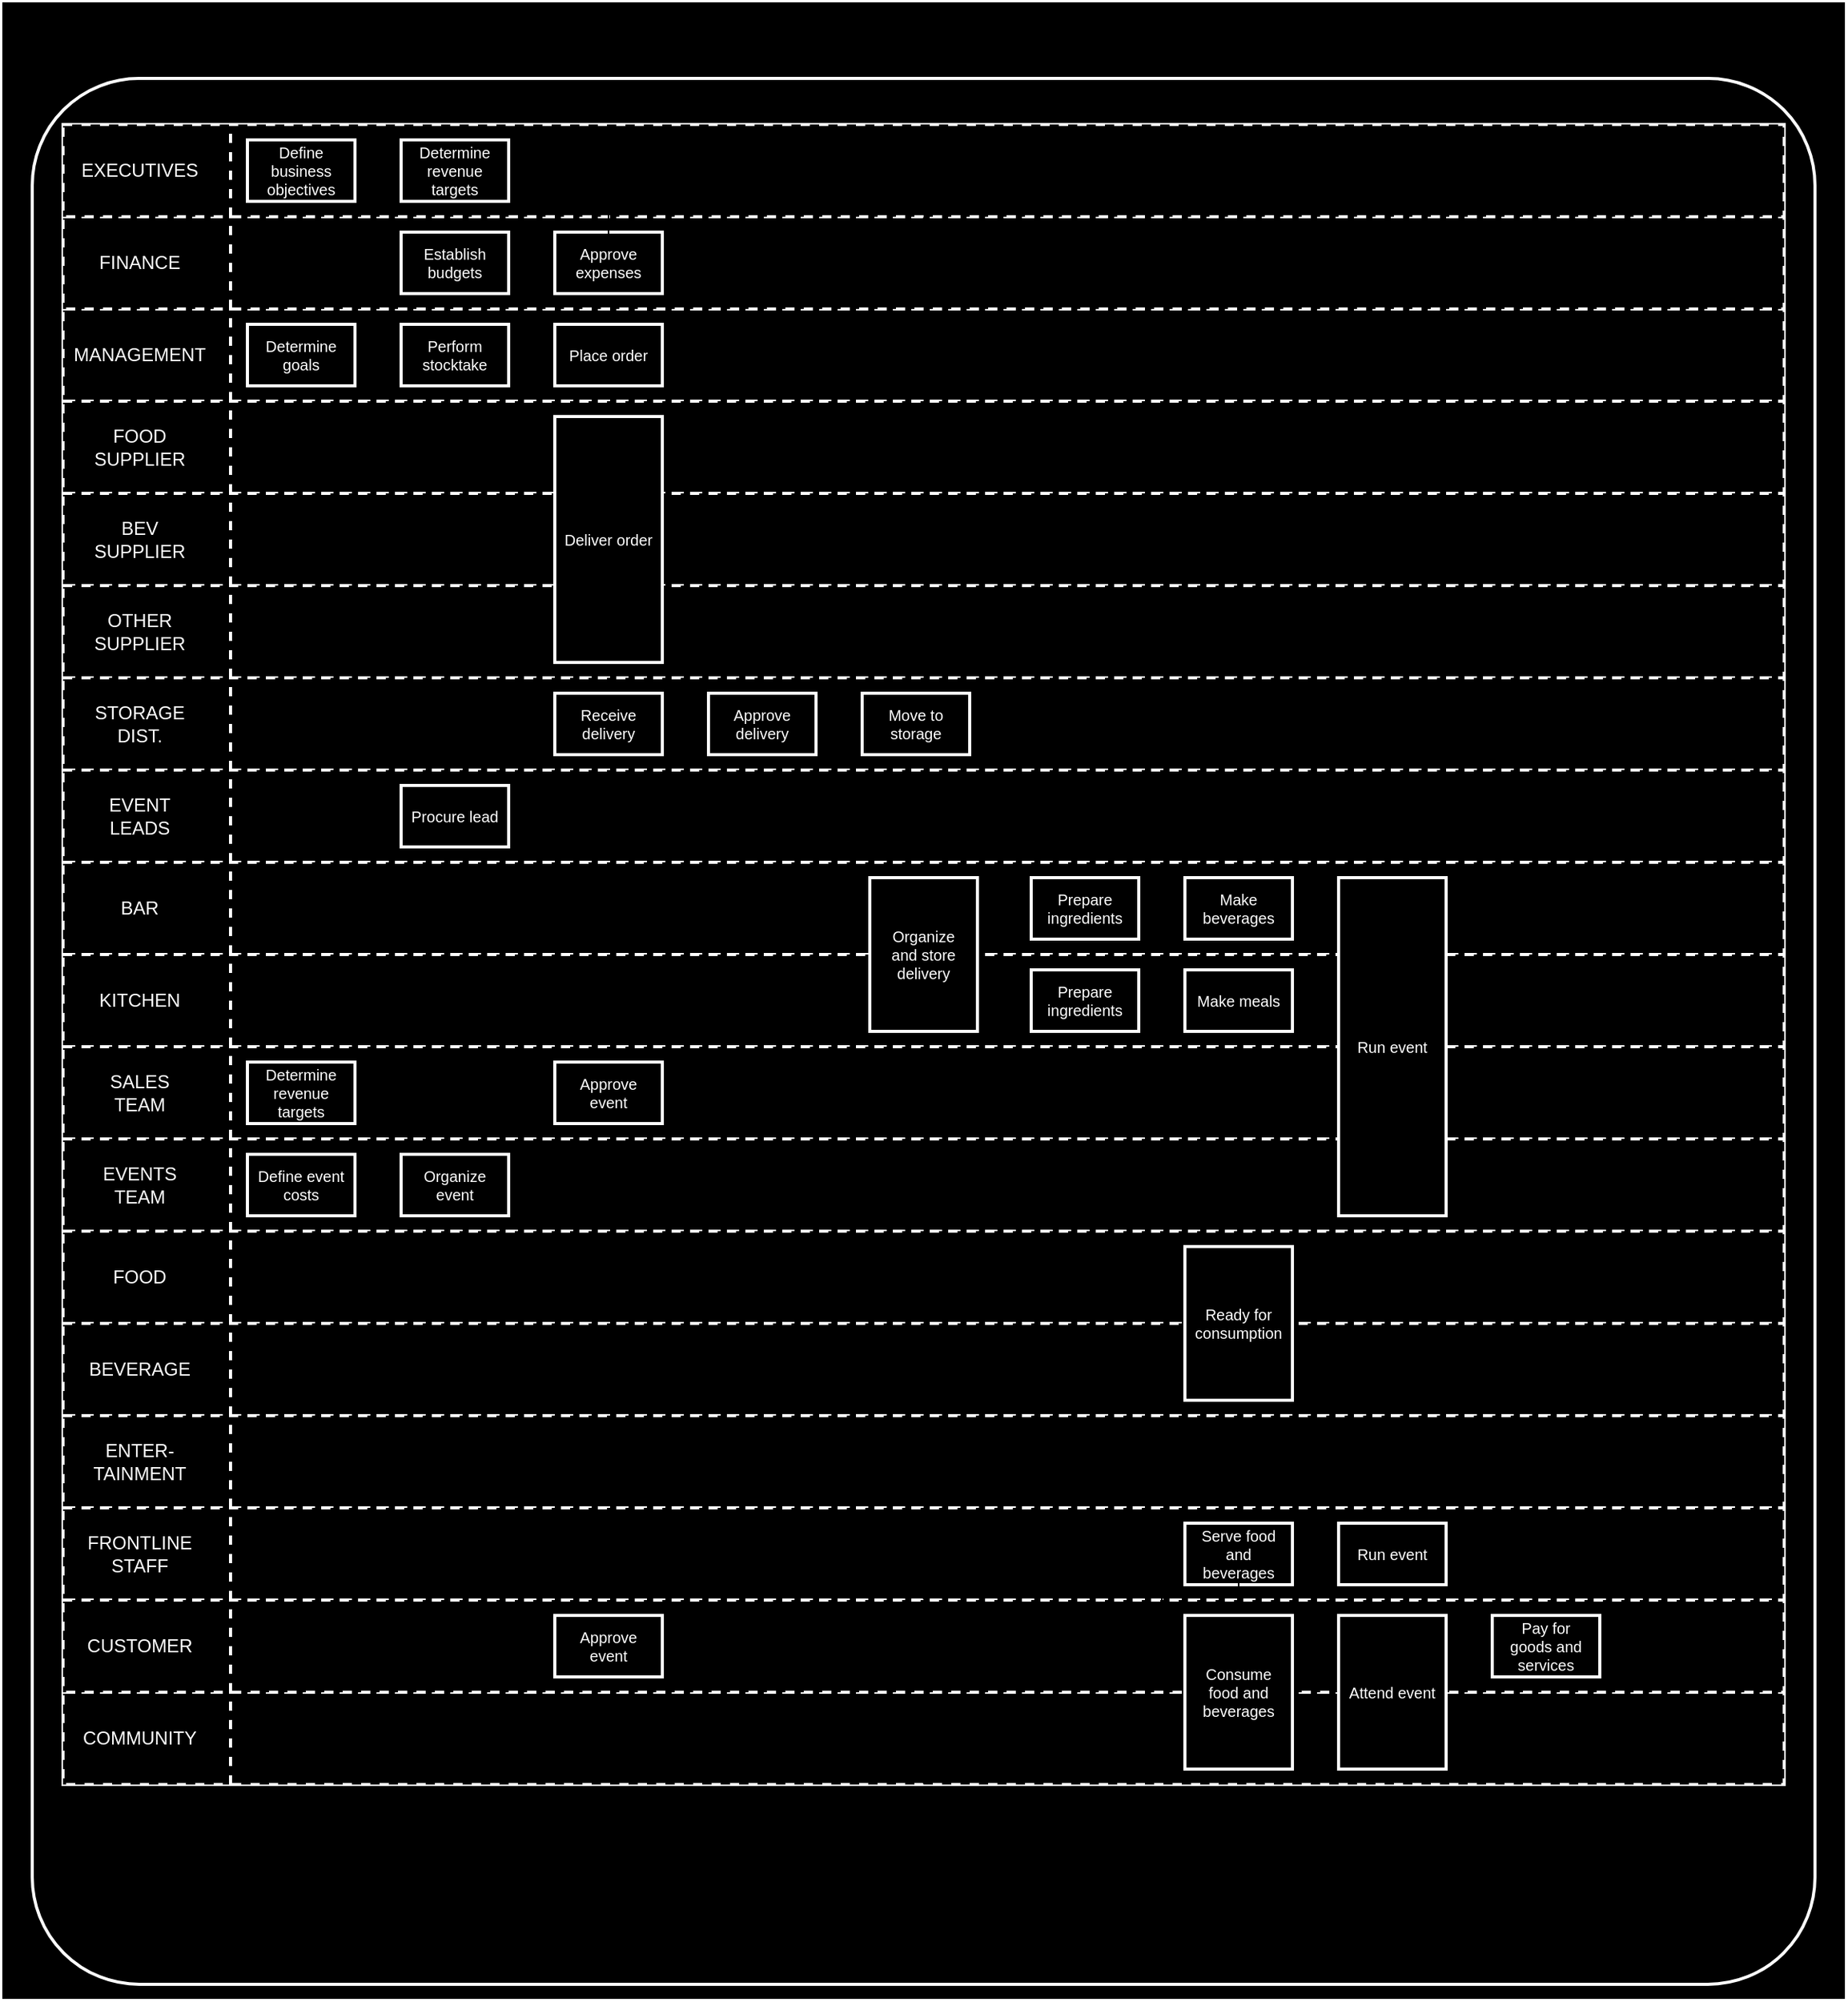 <mxfile version="25.0.3">
  <diagram name="Page-1" id="9Nz6QzElhBc3B8xa2oOX">
    <mxGraphModel dx="1313" dy="1796" grid="1" gridSize="10" guides="1" tooltips="1" connect="1" arrows="1" fold="1" page="1" pageScale="1" pageWidth="850" pageHeight="1100" math="0" shadow="0">
      <root>
        <mxCell id="0" />
        <mxCell id="1" parent="0" />
        <mxCell id="EJWTU1czVZHDEGKTCojT-1" value="" style="rounded=0;whiteSpace=wrap;html=1;strokeColor=#FFFFFF;fillColor=#000000;" vertex="1" parent="1">
          <mxGeometry x="30" y="-100" width="1200" height="1300" as="geometry" />
        </mxCell>
        <mxCell id="EJWTU1czVZHDEGKTCojT-2" value="" style="rounded=1;whiteSpace=wrap;html=1;strokeColor=#FFFFFF;fillColor=#000000;strokeWidth=2;arcSize=6;" vertex="1" parent="1">
          <mxGeometry x="50" y="-50" width="1160" height="1240" as="geometry" />
        </mxCell>
        <mxCell id="EJWTU1czVZHDEGKTCojT-31" value="" style="rounded=0;whiteSpace=wrap;html=1;strokeColor=#FFFFFF;fillColor=#000000;strokeWidth=2;arcSize=6;" vertex="1" parent="1">
          <mxGeometry x="70" y="-20" width="1120" height="1080" as="geometry" />
        </mxCell>
        <mxCell id="EJWTU1czVZHDEGKTCojT-3" value="&lt;div&gt;&lt;font color=&quot;#ffffff&quot;&gt;EXECUTIVES&lt;/font&gt;&lt;/div&gt;&lt;div&gt;&lt;font color=&quot;#ffffff&quot;&gt;FINANCE&lt;/font&gt;&lt;/div&gt;&lt;div&gt;&lt;font color=&quot;#ffffff&quot;&gt;FOOD SUPP&lt;/font&gt;&lt;/div&gt;&lt;div&gt;&lt;font color=&quot;#ffffff&quot;&gt;BEV SUPP&lt;/font&gt;&lt;/div&gt;&lt;div&gt;&lt;font color=&quot;#ffffff&quot;&gt;OTH SUPP&lt;br&gt;EVT LEADS&lt;/font&gt;&lt;/div&gt;&lt;div&gt;&lt;font color=&quot;#ffffff&quot;&gt;MANAGEMENT&lt;br&gt;STORE DIST&lt;br&gt;&lt;/font&gt;&lt;/div&gt;&lt;div&gt;&lt;font color=&quot;#ffffff&quot;&gt;SALES&lt;br&gt;&lt;/font&gt;&lt;/div&gt;&lt;div&gt;&lt;font color=&quot;#ffffff&quot;&gt;KITCHEN&lt;br&gt;BAR&lt;br&gt;&lt;/font&gt;&lt;/div&gt;&lt;div&gt;&lt;font color=&quot;#ffffff&quot;&gt;EVENTS&lt;br&gt;FRONTLINE&lt;br&gt;FOOD&lt;br&gt;BEV&lt;br&gt;EVENTS&lt;br&gt;ENTERTAINMENT&lt;br&gt;CUSTOMER&lt;br&gt;COMMUNITY&lt;br&gt;&lt;/font&gt;&lt;/div&gt;" style="text;html=1;align=center;verticalAlign=middle;whiteSpace=wrap;rounded=0;" vertex="1" parent="1">
          <mxGeometry x="610" y="110" width="140" height="320" as="geometry" />
        </mxCell>
        <mxCell id="EJWTU1czVZHDEGKTCojT-32" value="MANAG" style="rounded=0;whiteSpace=wrap;html=1;strokeColor=#FFFFFF;fillColor=#000000;strokeWidth=2;arcSize=6;dashed=1;" vertex="1" parent="1">
          <mxGeometry x="70" y="100" width="1120" height="60" as="geometry" />
        </mxCell>
        <mxCell id="EJWTU1czVZHDEGKTCojT-35" value="" style="rounded=0;whiteSpace=wrap;html=1;strokeColor=#FFFFFF;fillColor=#000000;strokeWidth=2;arcSize=6;dashed=1;" vertex="1" parent="1">
          <mxGeometry x="70" y="160" width="1120" height="60" as="geometry" />
        </mxCell>
        <mxCell id="EJWTU1czVZHDEGKTCojT-36" value="" style="rounded=0;whiteSpace=wrap;html=1;strokeColor=#FFFFFF;fillColor=#000000;strokeWidth=2;arcSize=6;dashed=1;" vertex="1" parent="1">
          <mxGeometry x="70" y="220" width="1120" height="60" as="geometry" />
        </mxCell>
        <mxCell id="EJWTU1czVZHDEGKTCojT-37" value="" style="rounded=0;whiteSpace=wrap;html=1;strokeColor=#FFFFFF;fillColor=#000000;strokeWidth=2;arcSize=6;dashed=1;" vertex="1" parent="1">
          <mxGeometry x="70" y="280" width="1120" height="60" as="geometry" />
        </mxCell>
        <mxCell id="EJWTU1czVZHDEGKTCojT-38" value="" style="rounded=0;whiteSpace=wrap;html=1;strokeColor=#FFFFFF;fillColor=#000000;strokeWidth=2;arcSize=6;dashed=1;" vertex="1" parent="1">
          <mxGeometry x="70" y="340" width="1120" height="60" as="geometry" />
        </mxCell>
        <mxCell id="EJWTU1czVZHDEGKTCojT-39" value="" style="rounded=0;whiteSpace=wrap;html=1;strokeColor=#FFFFFF;fillColor=#000000;strokeWidth=2;arcSize=6;dashed=1;" vertex="1" parent="1">
          <mxGeometry x="70" y="400" width="710" height="60" as="geometry" />
        </mxCell>
        <mxCell id="EJWTU1czVZHDEGKTCojT-40" value="" style="rounded=0;whiteSpace=wrap;html=1;strokeColor=#FFFFFF;fillColor=#000000;strokeWidth=2;arcSize=6;dashed=1;" vertex="1" parent="1">
          <mxGeometry x="70" y="400" width="1120" height="60" as="geometry" />
        </mxCell>
        <mxCell id="EJWTU1czVZHDEGKTCojT-43" value="FOOD SUPPLIER" style="text;html=1;align=center;verticalAlign=middle;whiteSpace=wrap;rounded=0;fontColor=#FFFFFF;" vertex="1" parent="1">
          <mxGeometry x="90" y="175" width="60" height="30" as="geometry" />
        </mxCell>
        <mxCell id="EJWTU1czVZHDEGKTCojT-44" value="BEV SUPPLIER" style="text;html=1;align=center;verticalAlign=middle;whiteSpace=wrap;rounded=0;fontColor=#FFFFFF;" vertex="1" parent="1">
          <mxGeometry x="90" y="235" width="60" height="30" as="geometry" />
        </mxCell>
        <mxCell id="EJWTU1czVZHDEGKTCojT-45" value="OTHER SUPPLIER" style="text;html=1;align=center;verticalAlign=middle;whiteSpace=wrap;rounded=0;fontColor=#FFFFFF;" vertex="1" parent="1">
          <mxGeometry x="90" y="295" width="60" height="30" as="geometry" />
        </mxCell>
        <mxCell id="EJWTU1czVZHDEGKTCojT-188" value="" style="rounded=0;whiteSpace=wrap;html=1;strokeColor=#FFFFFF;fillColor=#000000;strokeWidth=2;arcSize=6;dashed=1;" vertex="1" parent="1">
          <mxGeometry x="70" y="460" width="1120" height="60" as="geometry" />
        </mxCell>
        <mxCell id="EJWTU1czVZHDEGKTCojT-46" value="EVENT LEADS" style="text;html=1;align=center;verticalAlign=middle;whiteSpace=wrap;rounded=0;fontColor=#FFFFFF;" vertex="1" parent="1">
          <mxGeometry x="90" y="415" width="60" height="30" as="geometry" />
        </mxCell>
        <mxCell id="EJWTU1czVZHDEGKTCojT-47" value="BAR" style="text;html=1;align=center;verticalAlign=middle;whiteSpace=wrap;rounded=0;fontColor=#FFFFFF;" vertex="1" parent="1">
          <mxGeometry x="90" y="475" width="60" height="30" as="geometry" />
        </mxCell>
        <mxCell id="EJWTU1czVZHDEGKTCojT-52" value="" style="rounded=0;whiteSpace=wrap;html=1;strokeColor=#FFFFFF;fillColor=#000000;strokeWidth=2;arcSize=6;dashed=1;" vertex="1" parent="1">
          <mxGeometry x="70" y="520" width="1120" height="60" as="geometry" />
        </mxCell>
        <mxCell id="EJWTU1czVZHDEGKTCojT-53" value="" style="rounded=0;whiteSpace=wrap;html=1;strokeColor=#FFFFFF;fillColor=#000000;strokeWidth=2;arcSize=6;dashed=1;" vertex="1" parent="1">
          <mxGeometry x="70" y="580" width="1120" height="60" as="geometry" />
        </mxCell>
        <mxCell id="EJWTU1czVZHDEGKTCojT-54" value="" style="rounded=0;whiteSpace=wrap;html=1;strokeColor=#FFFFFF;fillColor=#000000;strokeWidth=2;arcSize=6;dashed=1;" vertex="1" parent="1">
          <mxGeometry x="70" y="640" width="1120" height="60" as="geometry" />
        </mxCell>
        <mxCell id="EJWTU1czVZHDEGKTCojT-55" value="" style="rounded=0;whiteSpace=wrap;html=1;strokeColor=#FFFFFF;fillColor=#000000;strokeWidth=2;arcSize=6;dashed=1;" vertex="1" parent="1">
          <mxGeometry x="70" y="700" width="1120" height="60" as="geometry" />
        </mxCell>
        <mxCell id="EJWTU1czVZHDEGKTCojT-58" value="EVENTS TEAM" style="text;html=1;align=center;verticalAlign=middle;whiteSpace=wrap;rounded=0;fontColor=#FFFFFF;" vertex="1" parent="1">
          <mxGeometry x="90" y="655" width="60" height="30" as="geometry" />
        </mxCell>
        <mxCell id="EJWTU1czVZHDEGKTCojT-66" value="MANAG" style="rounded=0;whiteSpace=wrap;html=1;strokeColor=#FFFFFF;fillColor=#000000;strokeWidth=2;arcSize=6;dashed=1;" vertex="1" parent="1">
          <mxGeometry x="70" y="40" width="1120" height="60" as="geometry" />
        </mxCell>
        <mxCell id="EJWTU1czVZHDEGKTCojT-63" value="MANAGEMENT" style="text;html=1;align=center;verticalAlign=middle;whiteSpace=wrap;rounded=0;fontColor=#FFFFFF;" vertex="1" parent="1">
          <mxGeometry x="90" y="115" width="60" height="30" as="geometry" />
        </mxCell>
        <mxCell id="EJWTU1czVZHDEGKTCojT-65" value="FINANCE" style="text;html=1;align=center;verticalAlign=middle;whiteSpace=wrap;rounded=0;fontColor=#FFFFFF;" vertex="1" parent="1">
          <mxGeometry x="90" y="55" width="60" height="30" as="geometry" />
        </mxCell>
        <mxCell id="EJWTU1czVZHDEGKTCojT-67" value="MANAG" style="rounded=0;whiteSpace=wrap;html=1;strokeColor=#FFFFFF;fillColor=#000000;strokeWidth=2;arcSize=6;dashed=1;" vertex="1" parent="1">
          <mxGeometry x="70" y="-20" width="1120" height="60" as="geometry" />
        </mxCell>
        <mxCell id="EJWTU1czVZHDEGKTCojT-69" value="EXECUTIVES" style="text;html=1;align=center;verticalAlign=middle;whiteSpace=wrap;rounded=0;fontColor=#FFFFFF;" vertex="1" parent="1">
          <mxGeometry x="90" y="-5" width="60" height="30" as="geometry" />
        </mxCell>
        <mxCell id="EJWTU1czVZHDEGKTCojT-74" value="" style="group" vertex="1" connectable="0" parent="1">
          <mxGeometry x="190" y="-10" width="70" height="40" as="geometry" />
        </mxCell>
        <mxCell id="EJWTU1czVZHDEGKTCojT-71" value="MANAG" style="rounded=0;whiteSpace=wrap;html=1;strokeColor=#FFFFFF;fillColor=#000000;strokeWidth=2;arcSize=6;" vertex="1" parent="EJWTU1czVZHDEGKTCojT-74">
          <mxGeometry width="70" height="40" as="geometry" />
        </mxCell>
        <mxCell id="EJWTU1czVZHDEGKTCojT-72" value="Define business objectives" style="text;html=1;align=center;verticalAlign=middle;whiteSpace=wrap;rounded=0;fontColor=#FFFFFF;fontSize=10;" vertex="1" parent="EJWTU1czVZHDEGKTCojT-74">
          <mxGeometry x="5" y="5" width="60" height="30" as="geometry" />
        </mxCell>
        <mxCell id="EJWTU1czVZHDEGKTCojT-75" value="" style="group" vertex="1" connectable="0" parent="1">
          <mxGeometry x="290" y="-10" width="70" height="40" as="geometry" />
        </mxCell>
        <mxCell id="EJWTU1czVZHDEGKTCojT-76" value="MANAG" style="rounded=0;whiteSpace=wrap;html=1;strokeColor=#FFFFFF;fillColor=#000000;strokeWidth=2;arcSize=6;" vertex="1" parent="EJWTU1czVZHDEGKTCojT-75">
          <mxGeometry width="70" height="40" as="geometry" />
        </mxCell>
        <mxCell id="EJWTU1czVZHDEGKTCojT-77" value="Determine revenue targets" style="text;html=1;align=center;verticalAlign=middle;whiteSpace=wrap;rounded=0;fontColor=#FFFFFF;fontSize=10;" vertex="1" parent="EJWTU1czVZHDEGKTCojT-75">
          <mxGeometry x="5" y="5" width="60" height="30" as="geometry" />
        </mxCell>
        <mxCell id="EJWTU1czVZHDEGKTCojT-80" value="" style="group" vertex="1" connectable="0" parent="1">
          <mxGeometry x="290" y="50" width="70" height="40" as="geometry" />
        </mxCell>
        <mxCell id="EJWTU1czVZHDEGKTCojT-81" value="MANAG" style="rounded=0;whiteSpace=wrap;html=1;strokeColor=#FFFFFF;fillColor=#000000;strokeWidth=2;arcSize=6;" vertex="1" parent="EJWTU1czVZHDEGKTCojT-80">
          <mxGeometry width="70" height="40" as="geometry" />
        </mxCell>
        <mxCell id="EJWTU1czVZHDEGKTCojT-82" value="Establish budgets" style="text;html=1;align=center;verticalAlign=middle;whiteSpace=wrap;rounded=0;fontColor=#FFFFFF;fontSize=10;" vertex="1" parent="EJWTU1czVZHDEGKTCojT-80">
          <mxGeometry x="5" y="5" width="60" height="30" as="geometry" />
        </mxCell>
        <mxCell id="EJWTU1czVZHDEGKTCojT-83" value="" style="group" vertex="1" connectable="0" parent="1">
          <mxGeometry x="390" y="50" width="70" height="40" as="geometry" />
        </mxCell>
        <mxCell id="EJWTU1czVZHDEGKTCojT-84" value="MANAG" style="rounded=0;whiteSpace=wrap;html=1;strokeColor=#FFFFFF;fillColor=#000000;strokeWidth=2;arcSize=6;" vertex="1" parent="EJWTU1czVZHDEGKTCojT-83">
          <mxGeometry width="70" height="40" as="geometry" />
        </mxCell>
        <mxCell id="EJWTU1czVZHDEGKTCojT-85" value="Approve expenses" style="text;html=1;align=center;verticalAlign=middle;whiteSpace=wrap;rounded=0;fontColor=#FFFFFF;fontSize=10;" vertex="1" parent="EJWTU1czVZHDEGKTCojT-83">
          <mxGeometry x="5" y="5" width="60" height="30" as="geometry" />
        </mxCell>
        <mxCell id="EJWTU1czVZHDEGKTCojT-87" value="" style="edgeStyle=orthogonalEdgeStyle;rounded=0;orthogonalLoop=1;jettySize=auto;html=1;" edge="1" parent="1" source="EJWTU1czVZHDEGKTCojT-85" target="EJWTU1czVZHDEGKTCojT-67">
          <mxGeometry relative="1" as="geometry" />
        </mxCell>
        <mxCell id="EJWTU1czVZHDEGKTCojT-90" value="" style="group" vertex="1" connectable="0" parent="1">
          <mxGeometry x="290" y="110" width="70" height="40" as="geometry" />
        </mxCell>
        <mxCell id="EJWTU1czVZHDEGKTCojT-91" value="MANAG" style="rounded=0;whiteSpace=wrap;html=1;strokeColor=#FFFFFF;fillColor=#000000;strokeWidth=2;arcSize=6;" vertex="1" parent="EJWTU1czVZHDEGKTCojT-90">
          <mxGeometry width="70" height="40" as="geometry" />
        </mxCell>
        <mxCell id="EJWTU1czVZHDEGKTCojT-92" value="Perform stocktake" style="text;html=1;align=center;verticalAlign=middle;whiteSpace=wrap;rounded=0;fontColor=#FFFFFF;fontSize=10;" vertex="1" parent="EJWTU1czVZHDEGKTCojT-90">
          <mxGeometry x="5" y="5" width="60" height="30" as="geometry" />
        </mxCell>
        <mxCell id="EJWTU1czVZHDEGKTCojT-94" value="" style="group" vertex="1" connectable="0" parent="1">
          <mxGeometry x="390" y="170" width="70" height="160" as="geometry" />
        </mxCell>
        <mxCell id="EJWTU1czVZHDEGKTCojT-95" value="MANAG" style="rounded=0;whiteSpace=wrap;html=1;strokeColor=#FFFFFF;fillColor=#000000;strokeWidth=2;arcSize=6;" vertex="1" parent="EJWTU1czVZHDEGKTCojT-94">
          <mxGeometry width="70" height="160" as="geometry" />
        </mxCell>
        <mxCell id="EJWTU1czVZHDEGKTCojT-96" value="Deliver order" style="text;html=1;align=center;verticalAlign=middle;whiteSpace=wrap;rounded=0;fontColor=#FFFFFF;fontSize=10;" vertex="1" parent="EJWTU1czVZHDEGKTCojT-94">
          <mxGeometry x="5" y="65" width="60" height="30" as="geometry" />
        </mxCell>
        <mxCell id="EJWTU1czVZHDEGKTCojT-103" value="P" style="group" vertex="1" connectable="0" parent="1">
          <mxGeometry x="290" y="410" width="70" height="40" as="geometry" />
        </mxCell>
        <mxCell id="EJWTU1czVZHDEGKTCojT-104" value="MANAG" style="rounded=0;whiteSpace=wrap;html=1;strokeColor=#FFFFFF;fillColor=#000000;strokeWidth=2;arcSize=6;" vertex="1" parent="EJWTU1czVZHDEGKTCojT-103">
          <mxGeometry width="70" height="40" as="geometry" />
        </mxCell>
        <mxCell id="EJWTU1czVZHDEGKTCojT-105" value="Procure lead" style="text;html=1;align=center;verticalAlign=middle;whiteSpace=wrap;rounded=0;fontColor=#FFFFFF;fontSize=10;" vertex="1" parent="EJWTU1czVZHDEGKTCojT-103">
          <mxGeometry x="5" y="5" width="60" height="30" as="geometry" />
        </mxCell>
        <mxCell id="EJWTU1czVZHDEGKTCojT-159" value="" style="rounded=0;whiteSpace=wrap;html=1;strokeColor=#FFFFFF;fillColor=#000000;strokeWidth=2;arcSize=6;dashed=1;" vertex="1" parent="1">
          <mxGeometry x="70" y="1000" width="1120" height="60" as="geometry" />
        </mxCell>
        <mxCell id="EJWTU1czVZHDEGKTCojT-110" value="" style="rounded=0;whiteSpace=wrap;html=1;strokeColor=#FFFFFF;fillColor=#000000;strokeWidth=2;arcSize=6;dashed=1;" vertex="1" parent="1">
          <mxGeometry x="70" y="760" width="1120" height="60" as="geometry" />
        </mxCell>
        <mxCell id="EJWTU1czVZHDEGKTCojT-111" value="" style="rounded=0;whiteSpace=wrap;html=1;strokeColor=#FFFFFF;fillColor=#000000;strokeWidth=2;arcSize=6;dashed=1;" vertex="1" parent="1">
          <mxGeometry x="70" y="820" width="1120" height="60" as="geometry" />
        </mxCell>
        <mxCell id="EJWTU1czVZHDEGKTCojT-112" value="FOOD" style="text;html=1;align=center;verticalAlign=middle;whiteSpace=wrap;rounded=0;fontColor=#FFFFFF;" vertex="1" parent="1">
          <mxGeometry x="90" y="715" width="60" height="30" as="geometry" />
        </mxCell>
        <mxCell id="EJWTU1czVZHDEGKTCojT-113" value="BEVERAGE" style="text;html=1;align=center;verticalAlign=middle;whiteSpace=wrap;rounded=0;fontColor=#FFFFFF;" vertex="1" parent="1">
          <mxGeometry x="90" y="775" width="60" height="30" as="geometry" />
        </mxCell>
        <mxCell id="EJWTU1czVZHDEGKTCojT-114" value="" style="rounded=0;whiteSpace=wrap;html=1;strokeColor=#FFFFFF;fillColor=#000000;strokeWidth=2;arcSize=6;dashed=1;" vertex="1" parent="1">
          <mxGeometry x="70" y="880" width="1120" height="60" as="geometry" />
        </mxCell>
        <mxCell id="EJWTU1czVZHDEGKTCojT-117" value="" style="group" vertex="1" connectable="0" parent="1">
          <mxGeometry x="390" y="110" width="70" height="40" as="geometry" />
        </mxCell>
        <mxCell id="EJWTU1czVZHDEGKTCojT-118" value="MANAG" style="rounded=0;whiteSpace=wrap;html=1;strokeColor=#FFFFFF;fillColor=#000000;strokeWidth=2;arcSize=6;" vertex="1" parent="EJWTU1czVZHDEGKTCojT-117">
          <mxGeometry width="70" height="40" as="geometry" />
        </mxCell>
        <mxCell id="EJWTU1czVZHDEGKTCojT-119" value="Place order" style="text;html=1;align=center;verticalAlign=middle;whiteSpace=wrap;rounded=0;fontColor=#FFFFFF;fontSize=10;" vertex="1" parent="EJWTU1czVZHDEGKTCojT-117">
          <mxGeometry x="5" y="5" width="60" height="30" as="geometry" />
        </mxCell>
        <mxCell id="EJWTU1czVZHDEGKTCojT-120" value="" style="rounded=0;whiteSpace=wrap;html=1;strokeColor=#FFFFFF;fillColor=#000000;strokeWidth=2;arcSize=6;dashed=1;" vertex="1" parent="1">
          <mxGeometry x="70" y="940" width="1120" height="60" as="geometry" />
        </mxCell>
        <mxCell id="EJWTU1czVZHDEGKTCojT-60" value="CUSTOMER" style="text;html=1;align=center;verticalAlign=middle;whiteSpace=wrap;rounded=0;fontColor=#FFFFFF;" vertex="1" parent="1">
          <mxGeometry x="90" y="955" width="60" height="30" as="geometry" />
        </mxCell>
        <mxCell id="EJWTU1czVZHDEGKTCojT-59" value="ENTER-TAINMENT" style="text;html=1;align=center;verticalAlign=middle;whiteSpace=wrap;rounded=0;fontColor=#FFFFFF;" vertex="1" parent="1">
          <mxGeometry x="90" y="835" width="60" height="30" as="geometry" />
        </mxCell>
        <mxCell id="EJWTU1czVZHDEGKTCojT-49" value="KITCHEN" style="text;html=1;align=center;verticalAlign=middle;whiteSpace=wrap;rounded=0;fontColor=#FFFFFF;" vertex="1" parent="1">
          <mxGeometry x="90" y="535" width="60" height="30" as="geometry" />
        </mxCell>
        <mxCell id="EJWTU1czVZHDEGKTCojT-121" value="STORAGE&lt;br&gt;DIST." style="text;html=1;align=center;verticalAlign=middle;whiteSpace=wrap;rounded=0;fontColor=#FFFFFF;" vertex="1" parent="1">
          <mxGeometry x="90" y="355" width="60" height="30" as="geometry" />
        </mxCell>
        <mxCell id="EJWTU1czVZHDEGKTCojT-124" value="P" style="group" vertex="1" connectable="0" parent="1">
          <mxGeometry x="390" y="350" width="70" height="40" as="geometry" />
        </mxCell>
        <mxCell id="EJWTU1czVZHDEGKTCojT-125" value="MANAG" style="rounded=0;whiteSpace=wrap;html=1;strokeColor=#FFFFFF;fillColor=#000000;strokeWidth=2;arcSize=6;" vertex="1" parent="EJWTU1czVZHDEGKTCojT-124">
          <mxGeometry width="70" height="40" as="geometry" />
        </mxCell>
        <mxCell id="EJWTU1czVZHDEGKTCojT-126" value="Receive delivery" style="text;html=1;align=center;verticalAlign=middle;whiteSpace=wrap;rounded=0;fontColor=#FFFFFF;fontSize=10;" vertex="1" parent="EJWTU1czVZHDEGKTCojT-124">
          <mxGeometry x="5" y="5" width="60" height="30" as="geometry" />
        </mxCell>
        <mxCell id="EJWTU1czVZHDEGKTCojT-128" value="P" style="group" vertex="1" connectable="0" parent="1">
          <mxGeometry x="490" y="350" width="70" height="40" as="geometry" />
        </mxCell>
        <mxCell id="EJWTU1czVZHDEGKTCojT-129" value="MANAG" style="rounded=0;whiteSpace=wrap;html=1;strokeColor=#FFFFFF;fillColor=#000000;strokeWidth=2;arcSize=6;" vertex="1" parent="EJWTU1czVZHDEGKTCojT-128">
          <mxGeometry width="70" height="40" as="geometry" />
        </mxCell>
        <mxCell id="EJWTU1czVZHDEGKTCojT-130" value="Approve delivery" style="text;html=1;align=center;verticalAlign=middle;whiteSpace=wrap;rounded=0;fontColor=#FFFFFF;fontSize=10;" vertex="1" parent="EJWTU1czVZHDEGKTCojT-128">
          <mxGeometry x="5" y="5" width="60" height="30" as="geometry" />
        </mxCell>
        <mxCell id="EJWTU1czVZHDEGKTCojT-133" value="P" style="group" vertex="1" connectable="0" parent="1">
          <mxGeometry x="590" y="350" width="70" height="40" as="geometry" />
        </mxCell>
        <mxCell id="EJWTU1czVZHDEGKTCojT-134" value="MANAG" style="rounded=0;whiteSpace=wrap;html=1;strokeColor=#FFFFFF;fillColor=#000000;strokeWidth=2;arcSize=6;" vertex="1" parent="EJWTU1czVZHDEGKTCojT-133">
          <mxGeometry width="70" height="40" as="geometry" />
        </mxCell>
        <mxCell id="EJWTU1czVZHDEGKTCojT-135" value="Move to storage" style="text;html=1;align=center;verticalAlign=middle;whiteSpace=wrap;rounded=0;fontColor=#FFFFFF;fontSize=10;" vertex="1" parent="EJWTU1czVZHDEGKTCojT-133">
          <mxGeometry x="5" y="5" width="60" height="30" as="geometry" />
        </mxCell>
        <mxCell id="EJWTU1czVZHDEGKTCojT-138" value="" style="group" vertex="1" connectable="0" parent="1">
          <mxGeometry x="190" y="110" width="70" height="40" as="geometry" />
        </mxCell>
        <mxCell id="EJWTU1czVZHDEGKTCojT-139" value="MANAG" style="rounded=0;whiteSpace=wrap;html=1;strokeColor=#FFFFFF;fillColor=#000000;strokeWidth=2;arcSize=6;" vertex="1" parent="EJWTU1czVZHDEGKTCojT-138">
          <mxGeometry width="70" height="40" as="geometry" />
        </mxCell>
        <mxCell id="EJWTU1czVZHDEGKTCojT-140" value="Determine goals" style="text;html=1;align=center;verticalAlign=middle;whiteSpace=wrap;rounded=0;fontColor=#FFFFFF;fontSize=10;" vertex="1" parent="EJWTU1czVZHDEGKTCojT-138">
          <mxGeometry x="5" y="5" width="60" height="30" as="geometry" />
        </mxCell>
        <mxCell id="EJWTU1czVZHDEGKTCojT-141" value="" style="group" vertex="1" connectable="0" parent="1">
          <mxGeometry x="190" y="590" width="70" height="40" as="geometry" />
        </mxCell>
        <mxCell id="EJWTU1czVZHDEGKTCojT-142" value="MANAG" style="rounded=0;whiteSpace=wrap;html=1;strokeColor=#FFFFFF;fillColor=#000000;strokeWidth=2;arcSize=6;" vertex="1" parent="EJWTU1czVZHDEGKTCojT-141">
          <mxGeometry width="70" height="40" as="geometry" />
        </mxCell>
        <mxCell id="EJWTU1czVZHDEGKTCojT-143" value="Determine revenue targets" style="text;html=1;align=center;verticalAlign=middle;whiteSpace=wrap;rounded=0;fontColor=#FFFFFF;fontSize=10;" vertex="1" parent="EJWTU1czVZHDEGKTCojT-141">
          <mxGeometry x="5" y="5" width="60" height="30" as="geometry" />
        </mxCell>
        <mxCell id="EJWTU1czVZHDEGKTCojT-146" value="P" style="group" vertex="1" connectable="0" parent="1">
          <mxGeometry x="595" y="470" width="70" height="100" as="geometry" />
        </mxCell>
        <mxCell id="EJWTU1czVZHDEGKTCojT-147" value="MANAG" style="rounded=0;whiteSpace=wrap;html=1;strokeColor=#FFFFFF;fillColor=#000000;strokeWidth=2;arcSize=6;" vertex="1" parent="EJWTU1czVZHDEGKTCojT-146">
          <mxGeometry width="70" height="100" as="geometry" />
        </mxCell>
        <mxCell id="EJWTU1czVZHDEGKTCojT-148" value="Organize and store delivery" style="text;html=1;align=center;verticalAlign=middle;whiteSpace=wrap;rounded=0;fontColor=#FFFFFF;fontSize=10;" vertex="1" parent="EJWTU1czVZHDEGKTCojT-146">
          <mxGeometry x="5" y="12.5" width="60" height="75" as="geometry" />
        </mxCell>
        <mxCell id="EJWTU1czVZHDEGKTCojT-160" value="SALES TEAM" style="text;html=1;align=center;verticalAlign=middle;whiteSpace=wrap;rounded=0;fontColor=#FFFFFF;" vertex="1" parent="1">
          <mxGeometry x="90" y="595" width="60" height="30" as="geometry" />
        </mxCell>
        <mxCell id="EJWTU1czVZHDEGKTCojT-161" value="A" style="group" vertex="1" connectable="0" parent="1">
          <mxGeometry x="390" y="590" width="70" height="40" as="geometry" />
        </mxCell>
        <mxCell id="EJWTU1czVZHDEGKTCojT-162" value="MANAG" style="rounded=0;whiteSpace=wrap;html=1;strokeColor=#FFFFFF;fillColor=#000000;strokeWidth=2;arcSize=6;" vertex="1" parent="EJWTU1czVZHDEGKTCojT-161">
          <mxGeometry width="70" height="40" as="geometry" />
        </mxCell>
        <mxCell id="EJWTU1czVZHDEGKTCojT-163" value="Approve event" style="text;html=1;align=center;verticalAlign=middle;whiteSpace=wrap;rounded=0;fontColor=#FFFFFF;fontSize=10;" vertex="1" parent="EJWTU1czVZHDEGKTCojT-161">
          <mxGeometry x="5" y="5" width="60" height="30" as="geometry" />
        </mxCell>
        <mxCell id="EJWTU1czVZHDEGKTCojT-164" value="" style="group" vertex="1" connectable="0" parent="1">
          <mxGeometry x="190" y="650" width="70" height="40" as="geometry" />
        </mxCell>
        <mxCell id="EJWTU1czVZHDEGKTCojT-165" value="MANAG" style="rounded=0;whiteSpace=wrap;html=1;strokeColor=#FFFFFF;fillColor=#000000;strokeWidth=2;arcSize=6;" vertex="1" parent="EJWTU1czVZHDEGKTCojT-164">
          <mxGeometry width="70" height="40" as="geometry" />
        </mxCell>
        <mxCell id="EJWTU1czVZHDEGKTCojT-166" value="Define event costs" style="text;html=1;align=center;verticalAlign=middle;whiteSpace=wrap;rounded=0;fontColor=#FFFFFF;fontSize=10;" vertex="1" parent="EJWTU1czVZHDEGKTCojT-164">
          <mxGeometry x="5" y="5" width="60" height="30" as="geometry" />
        </mxCell>
        <mxCell id="EJWTU1czVZHDEGKTCojT-167" value="A" style="group" vertex="1" connectable="0" parent="1">
          <mxGeometry x="390" y="950" width="70" height="40" as="geometry" />
        </mxCell>
        <mxCell id="EJWTU1czVZHDEGKTCojT-168" value="MANAG" style="rounded=0;whiteSpace=wrap;html=1;strokeColor=#FFFFFF;fillColor=#000000;strokeWidth=2;arcSize=6;" vertex="1" parent="EJWTU1czVZHDEGKTCojT-167">
          <mxGeometry width="70" height="40" as="geometry" />
        </mxCell>
        <mxCell id="EJWTU1czVZHDEGKTCojT-169" value="Approve event" style="text;html=1;align=center;verticalAlign=middle;whiteSpace=wrap;rounded=0;fontColor=#FFFFFF;fontSize=10;" vertex="1" parent="EJWTU1czVZHDEGKTCojT-167">
          <mxGeometry x="5" y="5" width="60" height="30" as="geometry" />
        </mxCell>
        <mxCell id="EJWTU1czVZHDEGKTCojT-192" value="R" style="group" vertex="1" connectable="0" parent="1">
          <mxGeometry x="900" y="470" width="70" height="220" as="geometry" />
        </mxCell>
        <mxCell id="EJWTU1czVZHDEGKTCojT-193" value="MANAG" style="rounded=0;whiteSpace=wrap;html=1;strokeColor=#FFFFFF;fillColor=#000000;strokeWidth=2;arcSize=6;" vertex="1" parent="EJWTU1czVZHDEGKTCojT-192">
          <mxGeometry width="70" height="220" as="geometry" />
        </mxCell>
        <mxCell id="EJWTU1czVZHDEGKTCojT-194" value="Run event" style="text;html=1;align=center;verticalAlign=middle;whiteSpace=wrap;rounded=0;fontColor=#FFFFFF;fontSize=10;" vertex="1" parent="EJWTU1czVZHDEGKTCojT-192">
          <mxGeometry x="5" y="27.5" width="60" height="165" as="geometry" />
        </mxCell>
        <mxCell id="EJWTU1czVZHDEGKTCojT-198" value="A" style="group" vertex="1" connectable="0" parent="1">
          <mxGeometry x="900" y="950" width="70" height="100" as="geometry" />
        </mxCell>
        <mxCell id="EJWTU1czVZHDEGKTCojT-199" value="MANAG" style="rounded=0;whiteSpace=wrap;html=1;strokeColor=#FFFFFF;fillColor=#000000;strokeWidth=2;arcSize=6;" vertex="1" parent="EJWTU1czVZHDEGKTCojT-198">
          <mxGeometry width="70" height="100" as="geometry" />
        </mxCell>
        <mxCell id="EJWTU1czVZHDEGKTCojT-200" value="Attend event" style="text;html=1;align=center;verticalAlign=middle;whiteSpace=wrap;rounded=0;fontColor=#FFFFFF;fontSize=10;" vertex="1" parent="EJWTU1czVZHDEGKTCojT-198">
          <mxGeometry x="5" y="12.5" width="60" height="75" as="geometry" />
        </mxCell>
        <mxCell id="EJWTU1czVZHDEGKTCojT-107" value="P" style="group" vertex="1" connectable="0" parent="1">
          <mxGeometry x="290" y="650" width="70" height="40" as="geometry" />
        </mxCell>
        <mxCell id="EJWTU1czVZHDEGKTCojT-108" value="MANAG" style="rounded=0;whiteSpace=wrap;html=1;strokeColor=#FFFFFF;fillColor=#000000;strokeWidth=2;arcSize=6;" vertex="1" parent="EJWTU1czVZHDEGKTCojT-107">
          <mxGeometry width="70" height="40" as="geometry" />
        </mxCell>
        <mxCell id="EJWTU1czVZHDEGKTCojT-109" value="Organize event" style="text;html=1;align=center;verticalAlign=middle;whiteSpace=wrap;rounded=0;fontColor=#FFFFFF;fontSize=10;" vertex="1" parent="EJWTU1czVZHDEGKTCojT-107">
          <mxGeometry x="5" y="5" width="60" height="30" as="geometry" />
        </mxCell>
        <mxCell id="EJWTU1czVZHDEGKTCojT-205" value="" style="edgeStyle=orthogonalEdgeStyle;rounded=0;orthogonalLoop=1;jettySize=auto;html=1;" edge="1" parent="1" source="EJWTU1czVZHDEGKTCojT-115">
          <mxGeometry relative="1" as="geometry">
            <mxPoint x="630" y="1060" as="targetPoint" />
          </mxGeometry>
        </mxCell>
        <mxCell id="EJWTU1czVZHDEGKTCojT-115" value="COMMUNITY" style="text;html=1;align=center;verticalAlign=middle;whiteSpace=wrap;rounded=0;fontColor=#FFFFFF;" vertex="1" parent="1">
          <mxGeometry x="90" y="1015" width="60" height="30" as="geometry" />
        </mxCell>
        <mxCell id="EJWTU1czVZHDEGKTCojT-202" value="FRONTLINE STAFF" style="text;html=1;align=center;verticalAlign=middle;whiteSpace=wrap;rounded=0;fontColor=#FFFFFF;" vertex="1" parent="1">
          <mxGeometry x="90" y="895" width="60" height="30" as="geometry" />
        </mxCell>
        <mxCell id="EJWTU1czVZHDEGKTCojT-42" value="" style="endArrow=none;html=1;rounded=0;strokeColor=#FFFFFF;strokeWidth=2;dashed=1;" edge="1" parent="1">
          <mxGeometry width="50" height="50" relative="1" as="geometry">
            <mxPoint x="179" y="1060" as="sourcePoint" />
            <mxPoint x="179" y="-20" as="targetPoint" />
          </mxGeometry>
        </mxCell>
        <mxCell id="EJWTU1czVZHDEGKTCojT-208" value="" style="group" vertex="1" connectable="0" parent="1">
          <mxGeometry x="700" y="470" width="70" height="40" as="geometry" />
        </mxCell>
        <mxCell id="EJWTU1czVZHDEGKTCojT-209" value="MANAG" style="rounded=0;whiteSpace=wrap;html=1;strokeColor=#FFFFFF;fillColor=#000000;strokeWidth=2;arcSize=6;" vertex="1" parent="EJWTU1czVZHDEGKTCojT-208">
          <mxGeometry width="70" height="40" as="geometry" />
        </mxCell>
        <mxCell id="EJWTU1czVZHDEGKTCojT-210" value="Prepare ingredients" style="text;html=1;align=center;verticalAlign=middle;whiteSpace=wrap;rounded=0;fontColor=#FFFFFF;fontSize=10;" vertex="1" parent="EJWTU1czVZHDEGKTCojT-208">
          <mxGeometry x="5" y="5" width="60" height="30" as="geometry" />
        </mxCell>
        <mxCell id="EJWTU1czVZHDEGKTCojT-211" value="MANAG" style="rounded=0;whiteSpace=wrap;html=1;strokeColor=#FFFFFF;fillColor=#000000;strokeWidth=2;arcSize=6;" vertex="1" parent="1">
          <mxGeometry x="700" y="530" width="70" height="40" as="geometry" />
        </mxCell>
        <mxCell id="EJWTU1czVZHDEGKTCojT-212" value="Prepare ingredients" style="text;html=1;align=center;verticalAlign=middle;whiteSpace=wrap;rounded=0;fontColor=#FFFFFF;fontSize=10;" vertex="1" parent="1">
          <mxGeometry x="705" y="535" width="60" height="30" as="geometry" />
        </mxCell>
        <mxCell id="EJWTU1czVZHDEGKTCojT-213" value="M" style="rounded=0;whiteSpace=wrap;html=1;strokeColor=#FFFFFF;fillColor=#000000;strokeWidth=2;arcSize=6;" vertex="1" parent="1">
          <mxGeometry x="800" y="470" width="70" height="40" as="geometry" />
        </mxCell>
        <mxCell id="EJWTU1czVZHDEGKTCojT-214" value="Make beverages" style="text;html=1;align=center;verticalAlign=middle;whiteSpace=wrap;rounded=0;fontColor=#FFFFFF;fontSize=10;" vertex="1" parent="1">
          <mxGeometry x="805" y="475" width="60" height="30" as="geometry" />
        </mxCell>
        <mxCell id="EJWTU1czVZHDEGKTCojT-215" value="M" style="rounded=0;whiteSpace=wrap;html=1;strokeColor=#FFFFFF;fillColor=#000000;strokeWidth=2;arcSize=6;" vertex="1" parent="1">
          <mxGeometry x="800" y="530" width="70" height="40" as="geometry" />
        </mxCell>
        <mxCell id="EJWTU1czVZHDEGKTCojT-216" value="Make meals" style="text;html=1;align=center;verticalAlign=middle;whiteSpace=wrap;rounded=0;fontColor=#FFFFFF;fontSize=10;" vertex="1" parent="1">
          <mxGeometry x="805" y="535" width="60" height="30" as="geometry" />
        </mxCell>
        <mxCell id="EJWTU1czVZHDEGKTCojT-217" value="R" style="rounded=0;whiteSpace=wrap;html=1;strokeColor=#FFFFFF;fillColor=#000000;strokeWidth=2;arcSize=6;" vertex="1" parent="1">
          <mxGeometry x="800" y="710" width="70" height="100" as="geometry" />
        </mxCell>
        <mxCell id="EJWTU1czVZHDEGKTCojT-218" value="Ready for consumption" style="text;html=1;align=center;verticalAlign=middle;whiteSpace=wrap;rounded=0;fontColor=#FFFFFF;fontSize=10;" vertex="1" parent="1">
          <mxGeometry x="805" y="745" width="60" height="30" as="geometry" />
        </mxCell>
        <mxCell id="EJWTU1czVZHDEGKTCojT-221" value="R" style="rounded=0;whiteSpace=wrap;html=1;strokeColor=#FFFFFF;fillColor=#000000;strokeWidth=2;arcSize=6;" vertex="1" parent="1">
          <mxGeometry x="800" y="890" width="70" height="40" as="geometry" />
        </mxCell>
        <mxCell id="EJWTU1czVZHDEGKTCojT-223" value="" style="edgeStyle=orthogonalEdgeStyle;rounded=0;orthogonalLoop=1;jettySize=auto;html=1;" edge="1" parent="1" source="EJWTU1czVZHDEGKTCojT-222" target="EJWTU1czVZHDEGKTCojT-120">
          <mxGeometry relative="1" as="geometry" />
        </mxCell>
        <mxCell id="EJWTU1czVZHDEGKTCojT-222" value="Serve food and beverages" style="text;html=1;align=center;verticalAlign=middle;whiteSpace=wrap;rounded=0;fontColor=#FFFFFF;fontSize=10;" vertex="1" parent="1">
          <mxGeometry x="805" y="895" width="60" height="30" as="geometry" />
        </mxCell>
        <mxCell id="EJWTU1czVZHDEGKTCojT-224" value="R" style="rounded=0;whiteSpace=wrap;html=1;strokeColor=#FFFFFF;fillColor=#000000;strokeWidth=2;arcSize=6;" vertex="1" parent="1">
          <mxGeometry x="800" y="950" width="70" height="100" as="geometry" />
        </mxCell>
        <mxCell id="EJWTU1czVZHDEGKTCojT-225" value="Consume food and beverages" style="text;html=1;align=center;verticalAlign=middle;whiteSpace=wrap;rounded=0;fontColor=#FFFFFF;fontSize=10;" vertex="1" parent="1">
          <mxGeometry x="805" y="985" width="60" height="30" as="geometry" />
        </mxCell>
        <mxCell id="EJWTU1czVZHDEGKTCojT-227" value="A" style="group" vertex="1" connectable="0" parent="1">
          <mxGeometry x="1000" y="950" width="70" height="40" as="geometry" />
        </mxCell>
        <mxCell id="EJWTU1czVZHDEGKTCojT-228" value="MANAG" style="rounded=0;whiteSpace=wrap;html=1;strokeColor=#FFFFFF;fillColor=#000000;strokeWidth=2;arcSize=6;" vertex="1" parent="EJWTU1czVZHDEGKTCojT-227">
          <mxGeometry width="70" height="40" as="geometry" />
        </mxCell>
        <mxCell id="EJWTU1czVZHDEGKTCojT-229" value="Pay for goods and services" style="text;html=1;align=center;verticalAlign=middle;whiteSpace=wrap;rounded=0;fontColor=#FFFFFF;fontSize=10;" vertex="1" parent="EJWTU1czVZHDEGKTCojT-227">
          <mxGeometry x="5" y="5" width="60" height="30" as="geometry" />
        </mxCell>
        <mxCell id="EJWTU1czVZHDEGKTCojT-230" value="R" style="group" vertex="1" connectable="0" parent="1">
          <mxGeometry x="900" y="890" width="70" height="40" as="geometry" />
        </mxCell>
        <mxCell id="EJWTU1czVZHDEGKTCojT-231" value="MANAG" style="rounded=0;whiteSpace=wrap;html=1;strokeColor=#FFFFFF;fillColor=#000000;strokeWidth=2;arcSize=6;" vertex="1" parent="EJWTU1czVZHDEGKTCojT-230">
          <mxGeometry width="70" height="40" as="geometry" />
        </mxCell>
        <mxCell id="EJWTU1czVZHDEGKTCojT-232" value="Run event" style="text;html=1;align=center;verticalAlign=middle;whiteSpace=wrap;rounded=0;fontColor=#FFFFFF;fontSize=10;" vertex="1" parent="EJWTU1czVZHDEGKTCojT-230">
          <mxGeometry x="5" y="5" width="60" height="30" as="geometry" />
        </mxCell>
      </root>
    </mxGraphModel>
  </diagram>
</mxfile>
